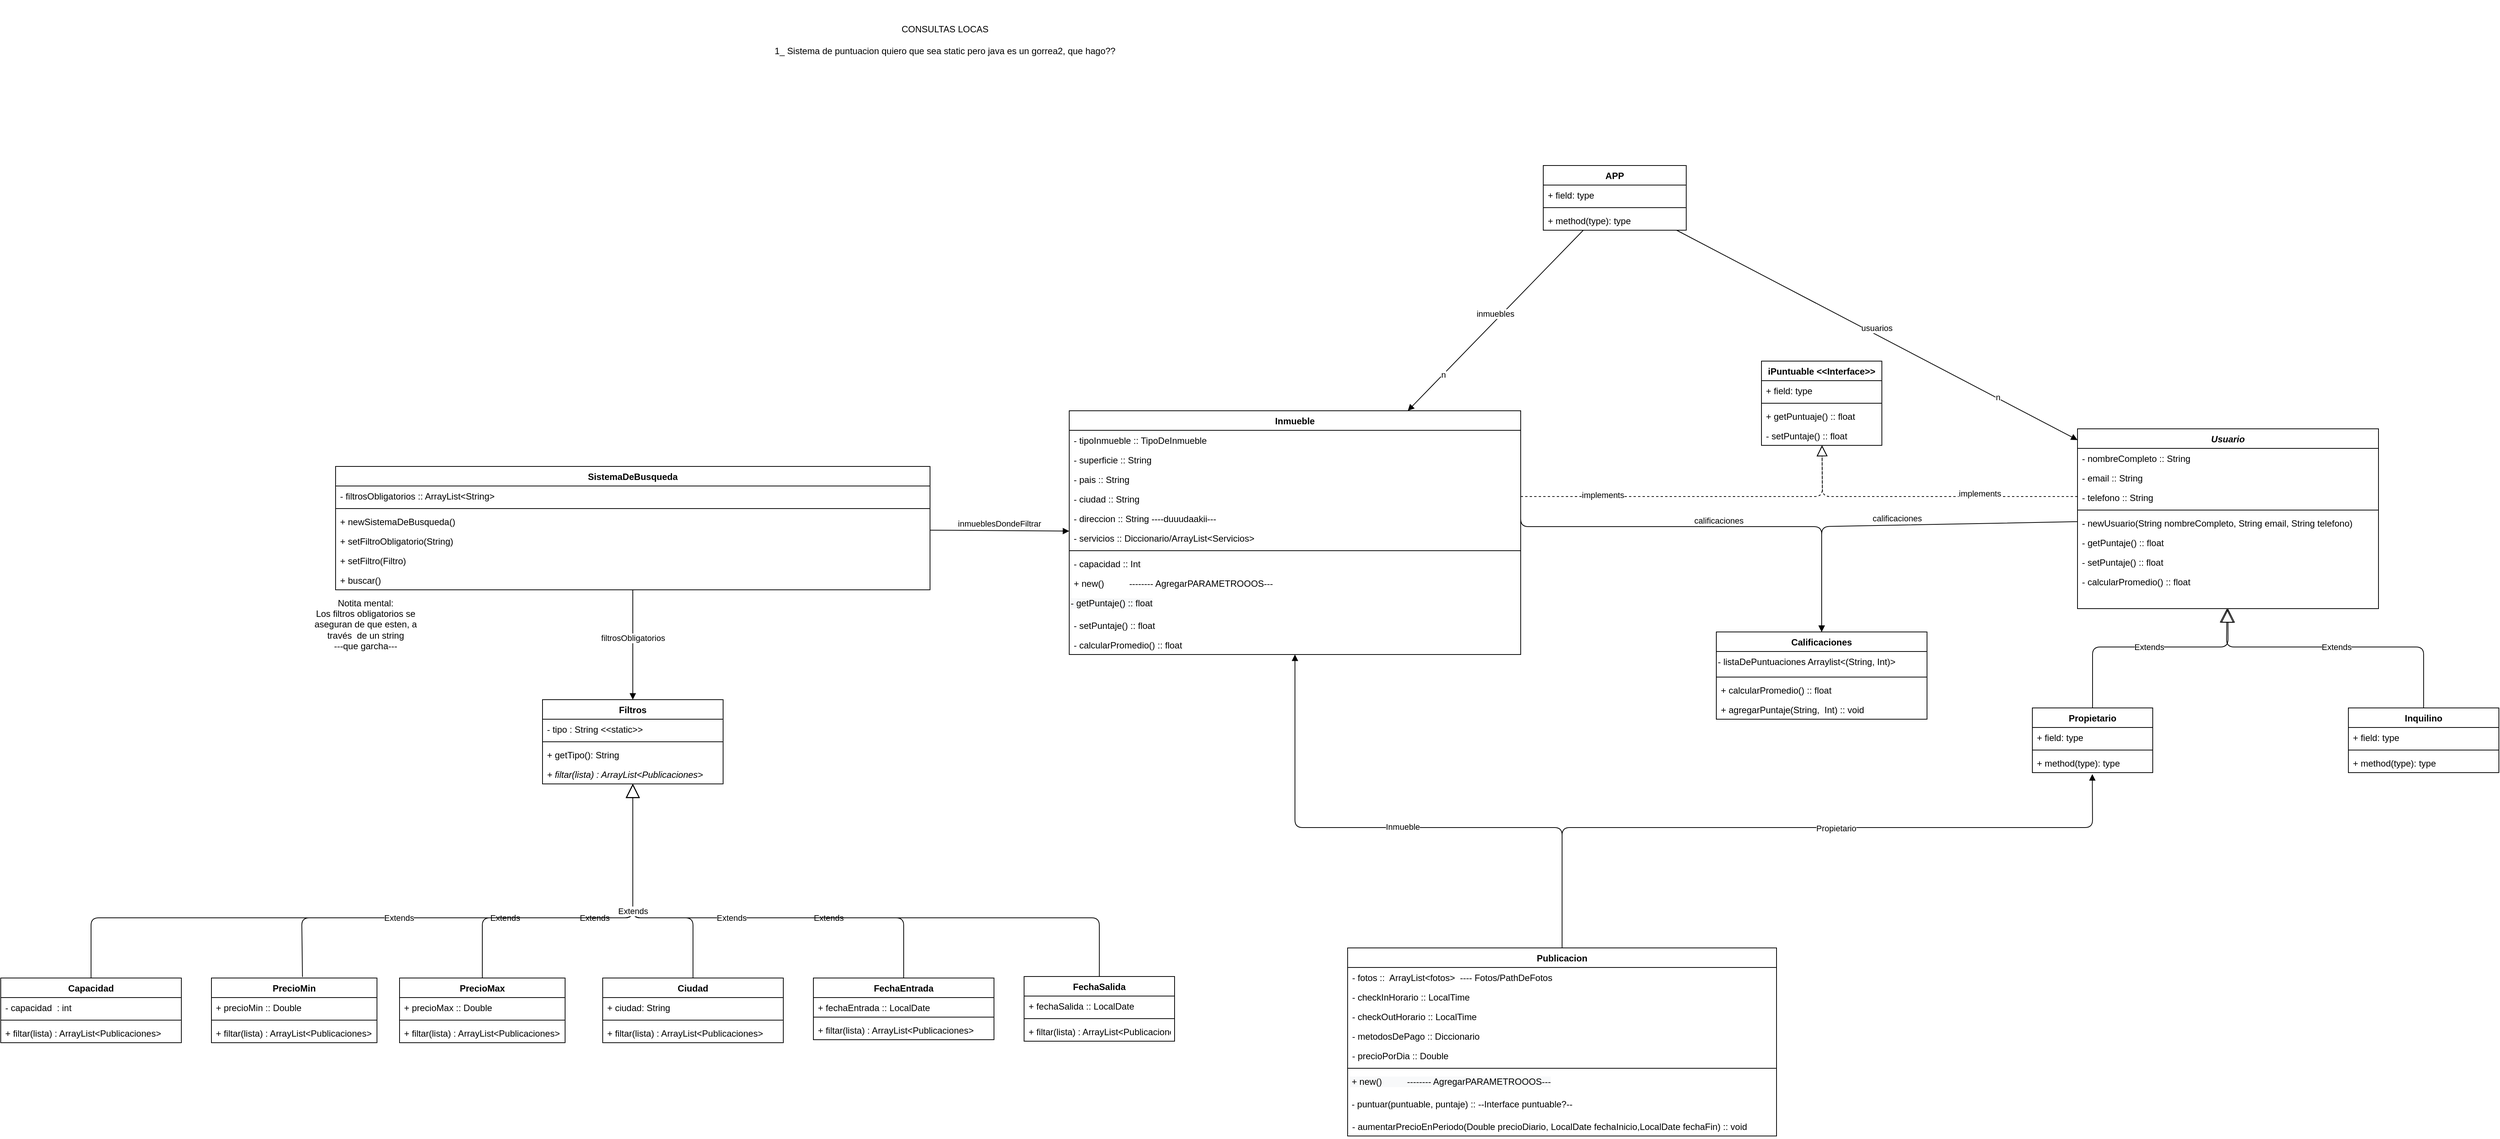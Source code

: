 <mxfile version="14.7.7" type="device"><diagram id="C5RBs43oDa-KdzZeNtuy" name="Page-1"><mxGraphModel dx="3201" dy="2303" grid="1" gridSize="10" guides="1" tooltips="1" connect="1" arrows="1" fold="1" page="1" pageScale="1" pageWidth="827" pageHeight="1169" math="0" shadow="0"><root><mxCell id="WIyWlLk6GJQsqaUBKTNV-0"/><mxCell id="WIyWlLk6GJQsqaUBKTNV-1" parent="WIyWlLk6GJQsqaUBKTNV-0"/><mxCell id="zkfFHV4jXpPFQw0GAbJ--0" value="Usuario" style="swimlane;fontStyle=3;align=center;verticalAlign=top;childLayout=stackLayout;horizontal=1;startSize=26;horizontalStack=0;resizeParent=1;resizeLast=0;collapsible=1;marginBottom=0;rounded=0;shadow=0;strokeWidth=1;" parent="WIyWlLk6GJQsqaUBKTNV-1" vertex="1"><mxGeometry x="2040" y="30" width="400" height="239" as="geometry"><mxRectangle x="230" y="140" width="160" height="26" as="alternateBounds"/></mxGeometry></mxCell><mxCell id="zkfFHV4jXpPFQw0GAbJ--1" value="- nombreCompleto :: String" style="text;align=left;verticalAlign=top;spacingLeft=4;spacingRight=4;overflow=hidden;rotatable=0;points=[[0,0.5],[1,0.5]];portConstraint=eastwest;" parent="zkfFHV4jXpPFQw0GAbJ--0" vertex="1"><mxGeometry y="26" width="400" height="26" as="geometry"/></mxCell><mxCell id="zkfFHV4jXpPFQw0GAbJ--3" value="- email :: String" style="text;align=left;verticalAlign=top;spacingLeft=4;spacingRight=4;overflow=hidden;rotatable=0;points=[[0,0.5],[1,0.5]];portConstraint=eastwest;rounded=0;shadow=0;html=0;" parent="zkfFHV4jXpPFQw0GAbJ--0" vertex="1"><mxGeometry y="52" width="400" height="26" as="geometry"/></mxCell><mxCell id="TxDCEyOwQJ-EDn-ek37j-0" value="- telefono :: String" style="text;align=left;verticalAlign=top;spacingLeft=4;spacingRight=4;overflow=hidden;rotatable=0;points=[[0,0.5],[1,0.5]];portConstraint=eastwest;rounded=0;shadow=0;html=0;" parent="zkfFHV4jXpPFQw0GAbJ--0" vertex="1"><mxGeometry y="78" width="400" height="26" as="geometry"/></mxCell><mxCell id="zkfFHV4jXpPFQw0GAbJ--4" value="" style="line;html=1;strokeWidth=1;align=left;verticalAlign=middle;spacingTop=-1;spacingLeft=3;spacingRight=3;rotatable=0;labelPosition=right;points=[];portConstraint=eastwest;" parent="zkfFHV4jXpPFQw0GAbJ--0" vertex="1"><mxGeometry y="104" width="400" height="8" as="geometry"/></mxCell><mxCell id="TxDCEyOwQJ-EDn-ek37j-2" value="- newUsuario(String nombreCompleto, String email, String telefono) " style="text;align=left;verticalAlign=top;spacingLeft=4;spacingRight=4;overflow=hidden;rotatable=0;points=[[0,0.5],[1,0.5]];portConstraint=eastwest;" parent="zkfFHV4jXpPFQw0GAbJ--0" vertex="1"><mxGeometry y="112" width="400" height="26" as="geometry"/></mxCell><mxCell id="UFrlR4N1EeJRBNgwgyRV-23" value="- getPuntaje() :: float" style="text;align=left;verticalAlign=top;spacingLeft=4;spacingRight=4;overflow=hidden;rotatable=0;points=[[0,0.5],[1,0.5]];portConstraint=eastwest;" parent="zkfFHV4jXpPFQw0GAbJ--0" vertex="1"><mxGeometry y="138" width="400" height="26" as="geometry"/></mxCell><mxCell id="UFrlR4N1EeJRBNgwgyRV-113" value="- setPuntaje() :: float" style="text;align=left;verticalAlign=top;spacingLeft=4;spacingRight=4;overflow=hidden;rotatable=0;points=[[0,0.5],[1,0.5]];portConstraint=eastwest;" parent="zkfFHV4jXpPFQw0GAbJ--0" vertex="1"><mxGeometry y="164" width="400" height="26" as="geometry"/></mxCell><mxCell id="UFrlR4N1EeJRBNgwgyRV-116" value="- calcularPromedio() :: float" style="text;align=left;verticalAlign=top;spacingLeft=4;spacingRight=4;overflow=hidden;rotatable=0;points=[[0,0.5],[1,0.5]];portConstraint=eastwest;" parent="zkfFHV4jXpPFQw0GAbJ--0" vertex="1"><mxGeometry y="190" width="400" height="26" as="geometry"/></mxCell><mxCell id="TxDCEyOwQJ-EDn-ek37j-4" value="Inmueble" style="swimlane;fontStyle=1;align=center;verticalAlign=top;childLayout=stackLayout;horizontal=1;startSize=26;horizontalStack=0;resizeParent=1;resizeParentMax=0;resizeLast=0;collapsible=1;marginBottom=0;" parent="WIyWlLk6GJQsqaUBKTNV-1" vertex="1"><mxGeometry x="700" y="6" width="600" height="324" as="geometry"/></mxCell><mxCell id="TxDCEyOwQJ-EDn-ek37j-5" value="- tipoInmueble :: TipoDeInmueble" style="text;strokeColor=none;fillColor=none;align=left;verticalAlign=top;spacingLeft=4;spacingRight=4;overflow=hidden;rotatable=0;points=[[0,0.5],[1,0.5]];portConstraint=eastwest;" parent="TxDCEyOwQJ-EDn-ek37j-4" vertex="1"><mxGeometry y="26" width="600" height="26" as="geometry"/></mxCell><mxCell id="TxDCEyOwQJ-EDn-ek37j-8" value="- superficie :: String" style="text;strokeColor=none;fillColor=none;align=left;verticalAlign=top;spacingLeft=4;spacingRight=4;overflow=hidden;rotatable=0;points=[[0,0.5],[1,0.5]];portConstraint=eastwest;" parent="TxDCEyOwQJ-EDn-ek37j-4" vertex="1"><mxGeometry y="52" width="600" height="26" as="geometry"/></mxCell><mxCell id="TxDCEyOwQJ-EDn-ek37j-9" value="- pais :: String" style="text;strokeColor=none;fillColor=none;align=left;verticalAlign=top;spacingLeft=4;spacingRight=4;overflow=hidden;rotatable=0;points=[[0,0.5],[1,0.5]];portConstraint=eastwest;" parent="TxDCEyOwQJ-EDn-ek37j-4" vertex="1"><mxGeometry y="78" width="600" height="26" as="geometry"/></mxCell><mxCell id="TxDCEyOwQJ-EDn-ek37j-10" value="- ciudad :: String" style="text;strokeColor=none;fillColor=none;align=left;verticalAlign=top;spacingLeft=4;spacingRight=4;overflow=hidden;rotatable=0;points=[[0,0.5],[1,0.5]];portConstraint=eastwest;" parent="TxDCEyOwQJ-EDn-ek37j-4" vertex="1"><mxGeometry y="104" width="600" height="26" as="geometry"/></mxCell><mxCell id="TxDCEyOwQJ-EDn-ek37j-11" value="- direccion :: String ----duuudaakii---" style="text;strokeColor=none;fillColor=none;align=left;verticalAlign=top;spacingLeft=4;spacingRight=4;overflow=hidden;rotatable=0;points=[[0,0.5],[1,0.5]];portConstraint=eastwest;" parent="TxDCEyOwQJ-EDn-ek37j-4" vertex="1"><mxGeometry y="130" width="600" height="26" as="geometry"/></mxCell><mxCell id="TxDCEyOwQJ-EDn-ek37j-12" value="- servicios :: Diccionario/ArrayList&lt;Servicios&gt;" style="text;strokeColor=none;fillColor=none;align=left;verticalAlign=top;spacingLeft=4;spacingRight=4;overflow=hidden;rotatable=0;points=[[0,0.5],[1,0.5]];portConstraint=eastwest;" parent="TxDCEyOwQJ-EDn-ek37j-4" vertex="1"><mxGeometry y="156" width="600" height="26" as="geometry"/></mxCell><mxCell id="TxDCEyOwQJ-EDn-ek37j-6" value="" style="line;strokeWidth=1;fillColor=none;align=left;verticalAlign=middle;spacingTop=-1;spacingLeft=3;spacingRight=3;rotatable=0;labelPosition=right;points=[];portConstraint=eastwest;" parent="TxDCEyOwQJ-EDn-ek37j-4" vertex="1"><mxGeometry y="182" width="600" height="8" as="geometry"/></mxCell><mxCell id="TxDCEyOwQJ-EDn-ek37j-14" value="- capacidad :: Int" style="text;strokeColor=none;fillColor=none;align=left;verticalAlign=top;spacingLeft=4;spacingRight=4;overflow=hidden;rotatable=0;points=[[0,0.5],[1,0.5]];portConstraint=eastwest;" parent="TxDCEyOwQJ-EDn-ek37j-4" vertex="1"><mxGeometry y="190" width="600" height="26" as="geometry"/></mxCell><mxCell id="TxDCEyOwQJ-EDn-ek37j-28" value="+ new()          -------- AgregarPARAMETROOOS---" style="text;strokeColor=none;fillColor=none;align=left;verticalAlign=top;spacingLeft=4;spacingRight=4;overflow=hidden;rotatable=0;points=[[0,0.5],[1,0.5]];portConstraint=eastwest;" parent="TxDCEyOwQJ-EDn-ek37j-4" vertex="1"><mxGeometry y="216" width="600" height="26" as="geometry"/></mxCell><mxCell id="UFrlR4N1EeJRBNgwgyRV-112" value="&lt;span style=&quot;color: rgb(0, 0, 0); font-family: helvetica; font-size: 12px; font-style: normal; font-weight: 400; letter-spacing: normal; text-align: left; text-indent: 0px; text-transform: none; word-spacing: 0px; background-color: rgb(248, 249, 250); display: inline; float: none;&quot;&gt;- getPuntaje() :: float&lt;/span&gt;" style="text;whiteSpace=wrap;html=1;" parent="TxDCEyOwQJ-EDn-ek37j-4" vertex="1"><mxGeometry y="242" width="600" height="30" as="geometry"/></mxCell><mxCell id="UFrlR4N1EeJRBNgwgyRV-115" value="- setPuntaje() :: float" style="text;align=left;verticalAlign=top;spacingLeft=4;spacingRight=4;overflow=hidden;rotatable=0;points=[[0,0.5],[1,0.5]];portConstraint=eastwest;" parent="TxDCEyOwQJ-EDn-ek37j-4" vertex="1"><mxGeometry y="272" width="600" height="26" as="geometry"/></mxCell><mxCell id="UFrlR4N1EeJRBNgwgyRV-117" value="- calcularPromedio() :: float" style="text;align=left;verticalAlign=top;spacingLeft=4;spacingRight=4;overflow=hidden;rotatable=0;points=[[0,0.5],[1,0.5]];portConstraint=eastwest;" parent="TxDCEyOwQJ-EDn-ek37j-4" vertex="1"><mxGeometry y="298" width="600" height="26" as="geometry"/></mxCell><mxCell id="TxDCEyOwQJ-EDn-ek37j-20" value="APP" style="swimlane;fontStyle=1;align=center;verticalAlign=top;childLayout=stackLayout;horizontal=1;startSize=26;horizontalStack=0;resizeParent=1;resizeParentMax=0;resizeLast=0;collapsible=1;marginBottom=0;" parent="WIyWlLk6GJQsqaUBKTNV-1" vertex="1"><mxGeometry x="1330" y="-320" width="190" height="86" as="geometry"/></mxCell><mxCell id="TxDCEyOwQJ-EDn-ek37j-21" value="+ field: type" style="text;strokeColor=none;fillColor=none;align=left;verticalAlign=top;spacingLeft=4;spacingRight=4;overflow=hidden;rotatable=0;points=[[0,0.5],[1,0.5]];portConstraint=eastwest;" parent="TxDCEyOwQJ-EDn-ek37j-20" vertex="1"><mxGeometry y="26" width="190" height="26" as="geometry"/></mxCell><mxCell id="TxDCEyOwQJ-EDn-ek37j-22" value="" style="line;strokeWidth=1;fillColor=none;align=left;verticalAlign=middle;spacingTop=-1;spacingLeft=3;spacingRight=3;rotatable=0;labelPosition=right;points=[];portConstraint=eastwest;" parent="TxDCEyOwQJ-EDn-ek37j-20" vertex="1"><mxGeometry y="52" width="190" height="8" as="geometry"/></mxCell><mxCell id="TxDCEyOwQJ-EDn-ek37j-23" value="+ method(type): type" style="text;strokeColor=none;fillColor=none;align=left;verticalAlign=top;spacingLeft=4;spacingRight=4;overflow=hidden;rotatable=0;points=[[0,0.5],[1,0.5]];portConstraint=eastwest;" parent="TxDCEyOwQJ-EDn-ek37j-20" vertex="1"><mxGeometry y="60" width="190" height="26" as="geometry"/></mxCell><mxCell id="TxDCEyOwQJ-EDn-ek37j-24" value="SistemaDeBusqueda" style="swimlane;fontStyle=1;align=center;verticalAlign=top;childLayout=stackLayout;horizontal=1;startSize=26;horizontalStack=0;resizeParent=1;resizeParentMax=0;resizeLast=0;collapsible=1;marginBottom=0;" parent="WIyWlLk6GJQsqaUBKTNV-1" vertex="1"><mxGeometry x="-275" y="80" width="790" height="164" as="geometry"/></mxCell><mxCell id="iD4LU3VhFvMB71ejcOka-58" value="- filtrosObligatorios :: ArrayList&lt;String&gt; " style="text;strokeColor=none;fillColor=none;align=left;verticalAlign=top;spacingLeft=4;spacingRight=4;overflow=hidden;rotatable=0;points=[[0,0.5],[1,0.5]];portConstraint=eastwest;" parent="TxDCEyOwQJ-EDn-ek37j-24" vertex="1"><mxGeometry y="26" width="790" height="26" as="geometry"/></mxCell><mxCell id="TxDCEyOwQJ-EDn-ek37j-26" value="" style="line;strokeWidth=1;fillColor=none;align=left;verticalAlign=middle;spacingTop=-1;spacingLeft=3;spacingRight=3;rotatable=0;labelPosition=right;points=[];portConstraint=eastwest;" parent="TxDCEyOwQJ-EDn-ek37j-24" vertex="1"><mxGeometry y="52" width="790" height="8" as="geometry"/></mxCell><mxCell id="TxDCEyOwQJ-EDn-ek37j-76" value="+ newSistemaDeBusqueda()" style="text;strokeColor=none;fillColor=none;align=left;verticalAlign=top;spacingLeft=4;spacingRight=4;overflow=hidden;rotatable=0;points=[[0,0.5],[1,0.5]];portConstraint=eastwest;" parent="TxDCEyOwQJ-EDn-ek37j-24" vertex="1"><mxGeometry y="60" width="790" height="26" as="geometry"/></mxCell><mxCell id="iD4LU3VhFvMB71ejcOka-59" value="+ setFiltroObligatorio(String)" style="text;strokeColor=none;fillColor=none;align=left;verticalAlign=top;spacingLeft=4;spacingRight=4;overflow=hidden;rotatable=0;points=[[0,0.5],[1,0.5]];portConstraint=eastwest;" parent="TxDCEyOwQJ-EDn-ek37j-24" vertex="1"><mxGeometry y="86" width="790" height="26" as="geometry"/></mxCell><mxCell id="TxDCEyOwQJ-EDn-ek37j-43" value="+ setFiltro(Filtro)" style="text;strokeColor=none;fillColor=none;align=left;verticalAlign=top;spacingLeft=4;spacingRight=4;overflow=hidden;rotatable=0;points=[[0,0.5],[1,0.5]];portConstraint=eastwest;" parent="TxDCEyOwQJ-EDn-ek37j-24" vertex="1"><mxGeometry y="112" width="790" height="26" as="geometry"/></mxCell><mxCell id="iD4LU3VhFvMB71ejcOka-0" value="+ buscar()" style="text;strokeColor=none;fillColor=none;align=left;verticalAlign=top;spacingLeft=4;spacingRight=4;overflow=hidden;rotatable=0;points=[[0,0.5],[1,0.5]];portConstraint=eastwest;" parent="TxDCEyOwQJ-EDn-ek37j-24" vertex="1"><mxGeometry y="138" width="790" height="26" as="geometry"/></mxCell><mxCell id="TxDCEyOwQJ-EDn-ek37j-33" value="usuarios" style="html=1;verticalAlign=bottom;endArrow=block;" parent="WIyWlLk6GJQsqaUBKTNV-1" source="TxDCEyOwQJ-EDn-ek37j-20" target="zkfFHV4jXpPFQw0GAbJ--0" edge="1"><mxGeometry width="80" relative="1" as="geometry"><mxPoint x="1150" y="200" as="sourcePoint"/><mxPoint x="1230" y="200" as="targetPoint"/></mxGeometry></mxCell><mxCell id="TxDCEyOwQJ-EDn-ek37j-35" value="n" style="edgeLabel;html=1;align=center;verticalAlign=middle;resizable=0;points=[];" parent="TxDCEyOwQJ-EDn-ek37j-33" vertex="1" connectable="0"><mxGeometry x="0.602" y="1" relative="1" as="geometry"><mxPoint y="-1" as="offset"/></mxGeometry></mxCell><mxCell id="TxDCEyOwQJ-EDn-ek37j-38" value="inmueblesDondeFiltrar" style="html=1;verticalAlign=bottom;endArrow=block;" parent="WIyWlLk6GJQsqaUBKTNV-1" source="TxDCEyOwQJ-EDn-ek37j-24" target="TxDCEyOwQJ-EDn-ek37j-4" edge="1"><mxGeometry width="80" relative="1" as="geometry"><mxPoint x="1290" y="150" as="sourcePoint"/><mxPoint x="1370" y="150" as="targetPoint"/></mxGeometry></mxCell><mxCell id="TxDCEyOwQJ-EDn-ek37j-58" value="Filtros" style="swimlane;fontStyle=1;align=center;verticalAlign=top;childLayout=stackLayout;horizontal=1;startSize=26;horizontalStack=0;resizeParent=1;resizeParentMax=0;resizeLast=0;collapsible=1;marginBottom=0;" parent="WIyWlLk6GJQsqaUBKTNV-1" vertex="1"><mxGeometry y="390" width="240" height="112" as="geometry"/></mxCell><mxCell id="TxDCEyOwQJ-EDn-ek37j-59" value="- tipo : String &lt;&lt;static&gt;&gt;" style="text;strokeColor=none;fillColor=none;align=left;verticalAlign=top;spacingLeft=4;spacingRight=4;overflow=hidden;rotatable=0;points=[[0,0.5],[1,0.5]];portConstraint=eastwest;" parent="TxDCEyOwQJ-EDn-ek37j-58" vertex="1"><mxGeometry y="26" width="240" height="26" as="geometry"/></mxCell><mxCell id="TxDCEyOwQJ-EDn-ek37j-60" value="" style="line;strokeWidth=1;fillColor=none;align=left;verticalAlign=middle;spacingTop=-1;spacingLeft=3;spacingRight=3;rotatable=0;labelPosition=right;points=[];portConstraint=eastwest;" parent="TxDCEyOwQJ-EDn-ek37j-58" vertex="1"><mxGeometry y="52" width="240" height="8" as="geometry"/></mxCell><mxCell id="TxDCEyOwQJ-EDn-ek37j-61" value="+ getTipo(): String" style="text;strokeColor=none;fillColor=none;align=left;verticalAlign=top;spacingLeft=4;spacingRight=4;overflow=hidden;rotatable=0;points=[[0,0.5],[1,0.5]];portConstraint=eastwest;" parent="TxDCEyOwQJ-EDn-ek37j-58" vertex="1"><mxGeometry y="60" width="240" height="26" as="geometry"/></mxCell><mxCell id="iD4LU3VhFvMB71ejcOka-36" value="+ filtar(lista) : ArrayList&lt;Publicaciones&gt;" style="text;strokeColor=none;fillColor=none;align=left;verticalAlign=top;spacingLeft=4;spacingRight=4;overflow=hidden;rotatable=0;points=[[0,0.5],[1,0.5]];portConstraint=eastwest;fontStyle=2" parent="TxDCEyOwQJ-EDn-ek37j-58" vertex="1"><mxGeometry y="86" width="240" height="26" as="geometry"/></mxCell><mxCell id="TxDCEyOwQJ-EDn-ek37j-62" value="Capacidad" style="swimlane;fontStyle=1;align=center;verticalAlign=top;childLayout=stackLayout;horizontal=1;startSize=26;horizontalStack=0;resizeParent=1;resizeParentMax=0;resizeLast=0;collapsible=1;marginBottom=0;" parent="WIyWlLk6GJQsqaUBKTNV-1" vertex="1"><mxGeometry x="-720" y="760" width="240" height="86" as="geometry"/></mxCell><mxCell id="TxDCEyOwQJ-EDn-ek37j-63" value="- capacidad  : int" style="text;strokeColor=none;fillColor=none;align=left;verticalAlign=top;spacingLeft=4;spacingRight=4;overflow=hidden;rotatable=0;points=[[0,0.5],[1,0.5]];portConstraint=eastwest;" parent="TxDCEyOwQJ-EDn-ek37j-62" vertex="1"><mxGeometry y="26" width="240" height="26" as="geometry"/></mxCell><mxCell id="TxDCEyOwQJ-EDn-ek37j-64" value="" style="line;strokeWidth=1;fillColor=none;align=left;verticalAlign=middle;spacingTop=-1;spacingLeft=3;spacingRight=3;rotatable=0;labelPosition=right;points=[];portConstraint=eastwest;" parent="TxDCEyOwQJ-EDn-ek37j-62" vertex="1"><mxGeometry y="52" width="240" height="8" as="geometry"/></mxCell><mxCell id="iD4LU3VhFvMB71ejcOka-39" value="+ filtar(lista) : ArrayList&lt;Publicaciones&gt;" style="text;strokeColor=none;fillColor=none;align=left;verticalAlign=top;spacingLeft=4;spacingRight=4;overflow=hidden;rotatable=0;points=[[0,0.5],[1,0.5]];portConstraint=eastwest;" parent="TxDCEyOwQJ-EDn-ek37j-62" vertex="1"><mxGeometry y="60" width="240" height="26" as="geometry"/></mxCell><mxCell id="TxDCEyOwQJ-EDn-ek37j-66" value="PrecioMin" style="swimlane;fontStyle=1;align=center;verticalAlign=top;childLayout=stackLayout;horizontal=1;startSize=26;horizontalStack=0;resizeParent=1;resizeParentMax=0;resizeLast=0;collapsible=1;marginBottom=0;" parent="WIyWlLk6GJQsqaUBKTNV-1" vertex="1"><mxGeometry x="-440" y="760" width="220" height="86" as="geometry"/></mxCell><mxCell id="iD4LU3VhFvMB71ejcOka-54" value="+ precioMin :: Double" style="text;strokeColor=none;fillColor=none;align=left;verticalAlign=top;spacingLeft=4;spacingRight=4;overflow=hidden;rotatable=0;points=[[0,0.5],[1,0.5]];portConstraint=eastwest;" parent="TxDCEyOwQJ-EDn-ek37j-66" vertex="1"><mxGeometry y="26" width="220" height="26" as="geometry"/></mxCell><mxCell id="TxDCEyOwQJ-EDn-ek37j-68" value="" style="line;strokeWidth=1;fillColor=none;align=left;verticalAlign=middle;spacingTop=-1;spacingLeft=3;spacingRight=3;rotatable=0;labelPosition=right;points=[];portConstraint=eastwest;" parent="TxDCEyOwQJ-EDn-ek37j-66" vertex="1"><mxGeometry y="52" width="220" height="8" as="geometry"/></mxCell><mxCell id="iD4LU3VhFvMB71ejcOka-38" value="+ filtar(lista) : ArrayList&lt;Publicaciones&gt;" style="text;strokeColor=none;fillColor=none;align=left;verticalAlign=top;spacingLeft=4;spacingRight=4;overflow=hidden;rotatable=0;points=[[0,0.5],[1,0.5]];portConstraint=eastwest;" parent="TxDCEyOwQJ-EDn-ek37j-66" vertex="1"><mxGeometry y="60" width="220" height="26" as="geometry"/></mxCell><mxCell id="TxDCEyOwQJ-EDn-ek37j-70" value="PrecioMax" style="swimlane;fontStyle=1;align=center;verticalAlign=top;childLayout=stackLayout;horizontal=1;startSize=26;horizontalStack=0;resizeParent=1;resizeParentMax=0;resizeLast=0;collapsible=1;marginBottom=0;" parent="WIyWlLk6GJQsqaUBKTNV-1" vertex="1"><mxGeometry x="-190" y="760" width="220" height="86" as="geometry"/></mxCell><mxCell id="TxDCEyOwQJ-EDn-ek37j-67" value="+ precioMax :: Double" style="text;strokeColor=none;fillColor=none;align=left;verticalAlign=top;spacingLeft=4;spacingRight=4;overflow=hidden;rotatable=0;points=[[0,0.5],[1,0.5]];portConstraint=eastwest;" parent="TxDCEyOwQJ-EDn-ek37j-70" vertex="1"><mxGeometry y="26" width="220" height="26" as="geometry"/></mxCell><mxCell id="TxDCEyOwQJ-EDn-ek37j-72" value="" style="line;strokeWidth=1;fillColor=none;align=left;verticalAlign=middle;spacingTop=-1;spacingLeft=3;spacingRight=3;rotatable=0;labelPosition=right;points=[];portConstraint=eastwest;" parent="TxDCEyOwQJ-EDn-ek37j-70" vertex="1"><mxGeometry y="52" width="220" height="8" as="geometry"/></mxCell><mxCell id="iD4LU3VhFvMB71ejcOka-41" value="+ filtar(lista) : ArrayList&lt;Publicaciones&gt;" style="text;strokeColor=none;fillColor=none;align=left;verticalAlign=top;spacingLeft=4;spacingRight=4;overflow=hidden;rotatable=0;points=[[0,0.5],[1,0.5]];portConstraint=eastwest;" parent="TxDCEyOwQJ-EDn-ek37j-70" vertex="1"><mxGeometry y="60" width="220" height="26" as="geometry"/></mxCell><mxCell id="TxDCEyOwQJ-EDn-ek37j-86" value="Ciudad" style="swimlane;fontStyle=1;align=center;verticalAlign=top;childLayout=stackLayout;horizontal=1;startSize=26;horizontalStack=0;resizeParent=1;resizeParentMax=0;resizeLast=0;collapsible=1;marginBottom=0;" parent="WIyWlLk6GJQsqaUBKTNV-1" vertex="1"><mxGeometry x="80" y="760" width="240" height="86" as="geometry"/></mxCell><mxCell id="TxDCEyOwQJ-EDn-ek37j-87" value="+ ciudad: String" style="text;strokeColor=none;fillColor=none;align=left;verticalAlign=top;spacingLeft=4;spacingRight=4;overflow=hidden;rotatable=0;points=[[0,0.5],[1,0.5]];portConstraint=eastwest;" parent="TxDCEyOwQJ-EDn-ek37j-86" vertex="1"><mxGeometry y="26" width="240" height="26" as="geometry"/></mxCell><mxCell id="TxDCEyOwQJ-EDn-ek37j-88" value="" style="line;strokeWidth=1;fillColor=none;align=left;verticalAlign=middle;spacingTop=-1;spacingLeft=3;spacingRight=3;rotatable=0;labelPosition=right;points=[];portConstraint=eastwest;" parent="TxDCEyOwQJ-EDn-ek37j-86" vertex="1"><mxGeometry y="52" width="240" height="8" as="geometry"/></mxCell><mxCell id="iD4LU3VhFvMB71ejcOka-42" value="+ filtar(lista) : ArrayList&lt;Publicaciones&gt;" style="text;strokeColor=none;fillColor=none;align=left;verticalAlign=top;spacingLeft=4;spacingRight=4;overflow=hidden;rotatable=0;points=[[0,0.5],[1,0.5]];portConstraint=eastwest;" parent="TxDCEyOwQJ-EDn-ek37j-86" vertex="1"><mxGeometry y="60" width="240" height="26" as="geometry"/></mxCell><mxCell id="TxDCEyOwQJ-EDn-ek37j-90" value="FechaEntrada" style="swimlane;fontStyle=1;align=center;verticalAlign=top;childLayout=stackLayout;horizontal=1;startSize=26;horizontalStack=0;resizeParent=1;resizeParentMax=0;resizeLast=0;collapsible=1;marginBottom=0;" parent="WIyWlLk6GJQsqaUBKTNV-1" vertex="1"><mxGeometry x="360" y="760" width="240" height="82" as="geometry"/></mxCell><mxCell id="TxDCEyOwQJ-EDn-ek37j-91" value="+ fechaEntrada :: LocalDate " style="text;strokeColor=none;fillColor=none;align=left;verticalAlign=top;spacingLeft=4;spacingRight=4;overflow=hidden;rotatable=0;points=[[0,0.5],[1,0.5]];portConstraint=eastwest;" parent="TxDCEyOwQJ-EDn-ek37j-90" vertex="1"><mxGeometry y="26" width="240" height="22" as="geometry"/></mxCell><mxCell id="TxDCEyOwQJ-EDn-ek37j-92" value="" style="line;strokeWidth=1;fillColor=none;align=left;verticalAlign=middle;spacingTop=-1;spacingLeft=3;spacingRight=3;rotatable=0;labelPosition=right;points=[];portConstraint=eastwest;" parent="TxDCEyOwQJ-EDn-ek37j-90" vertex="1"><mxGeometry y="48" width="240" height="8" as="geometry"/></mxCell><mxCell id="iD4LU3VhFvMB71ejcOka-44" value="+ filtar(lista) : ArrayList&lt;Publicaciones&gt;" style="text;strokeColor=none;fillColor=none;align=left;verticalAlign=top;spacingLeft=4;spacingRight=4;overflow=hidden;rotatable=0;points=[[0,0.5],[1,0.5]];portConstraint=eastwest;" parent="TxDCEyOwQJ-EDn-ek37j-90" vertex="1"><mxGeometry y="56" width="240" height="26" as="geometry"/></mxCell><mxCell id="TxDCEyOwQJ-EDn-ek37j-94" value="FechaSalida" style="swimlane;fontStyle=1;align=center;verticalAlign=top;childLayout=stackLayout;horizontal=1;startSize=26;horizontalStack=0;resizeParent=1;resizeParentMax=0;resizeLast=0;collapsible=1;marginBottom=0;" parent="WIyWlLk6GJQsqaUBKTNV-1" vertex="1"><mxGeometry x="640" y="758" width="200" height="86" as="geometry"/></mxCell><mxCell id="iD4LU3VhFvMB71ejcOka-46" value="+ fechaSalida :: LocalDate " style="text;strokeColor=none;fillColor=none;align=left;verticalAlign=top;spacingLeft=4;spacingRight=4;overflow=hidden;rotatable=0;points=[[0,0.5],[1,0.5]];portConstraint=eastwest;" parent="TxDCEyOwQJ-EDn-ek37j-94" vertex="1"><mxGeometry y="26" width="200" height="26" as="geometry"/></mxCell><mxCell id="TxDCEyOwQJ-EDn-ek37j-96" value="" style="line;strokeWidth=1;fillColor=none;align=left;verticalAlign=middle;spacingTop=-1;spacingLeft=3;spacingRight=3;rotatable=0;labelPosition=right;points=[];portConstraint=eastwest;" parent="TxDCEyOwQJ-EDn-ek37j-94" vertex="1"><mxGeometry y="52" width="200" height="8" as="geometry"/></mxCell><mxCell id="iD4LU3VhFvMB71ejcOka-45" value="+ filtar(lista) : ArrayList&lt;Publicaciones&gt;" style="text;strokeColor=none;fillColor=none;align=left;verticalAlign=top;spacingLeft=4;spacingRight=4;overflow=hidden;rotatable=0;points=[[0,0.5],[1,0.5]];portConstraint=eastwest;" parent="TxDCEyOwQJ-EDn-ek37j-94" vertex="1"><mxGeometry y="60" width="200" height="26" as="geometry"/></mxCell><mxCell id="iD4LU3VhFvMB71ejcOka-3" value="filtrosObligatorios" style="html=1;verticalAlign=bottom;endArrow=block;" parent="WIyWlLk6GJQsqaUBKTNV-1" source="TxDCEyOwQJ-EDn-ek37j-24" target="TxDCEyOwQJ-EDn-ek37j-58" edge="1"><mxGeometry width="80" relative="1" as="geometry"><mxPoint x="790" y="720" as="sourcePoint"/><mxPoint x="720" y="1030" as="targetPoint"/></mxGeometry></mxCell><mxCell id="iD4LU3VhFvMB71ejcOka-26" value="Extends" style="endArrow=block;endSize=16;endFill=0;html=1;" parent="WIyWlLk6GJQsqaUBKTNV-1" source="TxDCEyOwQJ-EDn-ek37j-70" target="TxDCEyOwQJ-EDn-ek37j-58" edge="1"><mxGeometry width="160" relative="1" as="geometry"><mxPoint x="680" y="1200" as="sourcePoint"/><mxPoint x="920" y="1250" as="targetPoint"/><Array as="points"><mxPoint x="-80" y="680"/><mxPoint x="120" y="680"/></Array></mxGeometry></mxCell><mxCell id="iD4LU3VhFvMB71ejcOka-28" value="Extends" style="endArrow=block;endSize=16;endFill=0;html=1;exitX=0.55;exitY=-0.016;exitDx=0;exitDy=0;exitPerimeter=0;" parent="WIyWlLk6GJQsqaUBKTNV-1" source="TxDCEyOwQJ-EDn-ek37j-66" target="TxDCEyOwQJ-EDn-ek37j-58" edge="1"><mxGeometry width="160" relative="1" as="geometry"><mxPoint x="-320" y="750" as="sourcePoint"/><mxPoint x="920" y="1250" as="targetPoint"/><Array as="points"><mxPoint x="-320" y="680"/><mxPoint x="120" y="680"/></Array></mxGeometry></mxCell><mxCell id="iD4LU3VhFvMB71ejcOka-29" value="Extends" style="endArrow=block;endSize=16;endFill=0;html=1;" parent="WIyWlLk6GJQsqaUBKTNV-1" source="TxDCEyOwQJ-EDn-ek37j-94" target="TxDCEyOwQJ-EDn-ek37j-58" edge="1"><mxGeometry width="160" relative="1" as="geometry"><mxPoint x="760" y="1250" as="sourcePoint"/><mxPoint x="920" y="1250" as="targetPoint"/><Array as="points"><mxPoint x="740" y="680"/><mxPoint x="120" y="680"/></Array></mxGeometry></mxCell><mxCell id="iD4LU3VhFvMB71ejcOka-30" value="Extends" style="endArrow=block;endSize=16;endFill=0;html=1;" parent="WIyWlLk6GJQsqaUBKTNV-1" source="TxDCEyOwQJ-EDn-ek37j-90" target="TxDCEyOwQJ-EDn-ek37j-58" edge="1"><mxGeometry width="160" relative="1" as="geometry"><mxPoint x="760" y="1250" as="sourcePoint"/><mxPoint x="120" y="550" as="targetPoint"/><Array as="points"><mxPoint x="480" y="680"/><mxPoint x="120" y="680"/></Array></mxGeometry></mxCell><mxCell id="iD4LU3VhFvMB71ejcOka-31" value="Extends" style="endArrow=block;endSize=16;endFill=0;html=1;" parent="WIyWlLk6GJQsqaUBKTNV-1" source="TxDCEyOwQJ-EDn-ek37j-62" target="TxDCEyOwQJ-EDn-ek37j-58" edge="1"><mxGeometry width="160" relative="1" as="geometry"><mxPoint x="660" y="1190" as="sourcePoint"/><mxPoint x="820" y="1190" as="targetPoint"/><Array as="points"><mxPoint x="-600" y="680"/><mxPoint x="120" y="680"/></Array></mxGeometry></mxCell><mxCell id="iD4LU3VhFvMB71ejcOka-32" value="Extends" style="endArrow=block;endSize=16;endFill=0;html=1;" parent="WIyWlLk6GJQsqaUBKTNV-1" source="TxDCEyOwQJ-EDn-ek37j-86" target="TxDCEyOwQJ-EDn-ek37j-58" edge="1"><mxGeometry width="160" relative="1" as="geometry"><mxPoint x="760" y="1250" as="sourcePoint"/><mxPoint x="920" y="1250" as="targetPoint"/><Array as="points"><mxPoint x="200" y="680"/><mxPoint x="120" y="680"/></Array></mxGeometry></mxCell><mxCell id="iD4LU3VhFvMB71ejcOka-55" value="Notita mental:&lt;br&gt;Los filtros obligatorios se aseguran de que esten, a través&amp;nbsp; de un string&lt;br&gt;---que garcha---" style="text;html=1;strokeColor=none;fillColor=none;align=center;verticalAlign=middle;whiteSpace=wrap;rounded=0;" parent="WIyWlLk6GJQsqaUBKTNV-1" vertex="1"><mxGeometry x="-310" y="250" width="150" height="80" as="geometry"/></mxCell><mxCell id="iD4LU3VhFvMB71ejcOka-61" value="Publicacion" style="swimlane;fontStyle=1;align=center;verticalAlign=top;childLayout=stackLayout;horizontal=1;startSize=26;horizontalStack=0;resizeParent=1;resizeParentMax=0;resizeLast=0;collapsible=1;marginBottom=0;" parent="WIyWlLk6GJQsqaUBKTNV-1" vertex="1"><mxGeometry x="1070" y="720" width="570" height="250" as="geometry"/></mxCell><mxCell id="TxDCEyOwQJ-EDn-ek37j-15" value="- fotos ::  ArrayList&lt;fotos&gt;  ---- Fotos/PathDeFotos" style="text;strokeColor=none;fillColor=none;align=left;verticalAlign=top;spacingLeft=4;spacingRight=4;overflow=hidden;rotatable=0;points=[[0,0.5],[1,0.5]];portConstraint=eastwest;" parent="iD4LU3VhFvMB71ejcOka-61" vertex="1"><mxGeometry y="26" width="570" height="26" as="geometry"/></mxCell><mxCell id="TxDCEyOwQJ-EDn-ek37j-16" value="- checkInHorario :: LocalTime" style="text;strokeColor=none;fillColor=none;align=left;verticalAlign=top;spacingLeft=4;spacingRight=4;overflow=hidden;rotatable=0;points=[[0,0.5],[1,0.5]];portConstraint=eastwest;" parent="iD4LU3VhFvMB71ejcOka-61" vertex="1"><mxGeometry y="52" width="570" height="26" as="geometry"/></mxCell><mxCell id="TxDCEyOwQJ-EDn-ek37j-17" value="- checkOutHorario :: LocalTime" style="text;strokeColor=none;fillColor=none;align=left;verticalAlign=top;spacingLeft=4;spacingRight=4;overflow=hidden;rotatable=0;points=[[0,0.5],[1,0.5]];portConstraint=eastwest;" parent="iD4LU3VhFvMB71ejcOka-61" vertex="1"><mxGeometry y="78" width="570" height="26" as="geometry"/></mxCell><mxCell id="TxDCEyOwQJ-EDn-ek37j-18" value="- metodosDePago :: Diccionario" style="text;strokeColor=none;fillColor=none;align=left;verticalAlign=top;spacingLeft=4;spacingRight=4;overflow=hidden;rotatable=0;points=[[0,0.5],[1,0.5]];portConstraint=eastwest;" parent="iD4LU3VhFvMB71ejcOka-61" vertex="1"><mxGeometry y="104" width="570" height="26" as="geometry"/></mxCell><mxCell id="TxDCEyOwQJ-EDn-ek37j-19" value="- precioPorDia :: Double" style="text;strokeColor=none;fillColor=none;align=left;verticalAlign=top;spacingLeft=4;spacingRight=4;overflow=hidden;rotatable=0;points=[[0,0.5],[1,0.5]];portConstraint=eastwest;" parent="iD4LU3VhFvMB71ejcOka-61" vertex="1"><mxGeometry y="130" width="570" height="26" as="geometry"/></mxCell><mxCell id="iD4LU3VhFvMB71ejcOka-63" value="" style="line;strokeWidth=1;fillColor=none;align=left;verticalAlign=middle;spacingTop=-1;spacingLeft=3;spacingRight=3;rotatable=0;labelPosition=right;points=[];portConstraint=eastwest;" parent="iD4LU3VhFvMB71ejcOka-61" vertex="1"><mxGeometry y="156" width="570" height="8" as="geometry"/></mxCell><mxCell id="UFrlR4N1EeJRBNgwgyRV-16" value="&lt;span style=&quot;color: rgb(0 , 0 , 0) ; font-family: &amp;#34;helvetica&amp;#34; ; font-size: 12px ; font-style: normal ; font-weight: 400 ; letter-spacing: normal ; text-align: left ; text-indent: 0px ; text-transform: none ; word-spacing: 0px ; background-color: rgb(248 , 249 , 250) ; display: inline ; float: none&quot;&gt;&amp;nbsp;+ new()&amp;nbsp; &amp;nbsp; &amp;nbsp; &amp;nbsp; &amp;nbsp; -------- AgregarPARAMETROOOS---&lt;/span&gt;" style="text;whiteSpace=wrap;html=1;" parent="iD4LU3VhFvMB71ejcOka-61" vertex="1"><mxGeometry y="164" width="570" height="30" as="geometry"/></mxCell><mxCell id="UFrlR4N1EeJRBNgwgyRV-22" value="&lt;font face=&quot;helvetica&quot;&gt;&amp;nbsp;- puntuar(puntuable, puntaje) :: --Interface puntuable?--&lt;/font&gt;" style="text;whiteSpace=wrap;html=1;" parent="iD4LU3VhFvMB71ejcOka-61" vertex="1"><mxGeometry y="194" width="570" height="30" as="geometry"/></mxCell><mxCell id="TxDCEyOwQJ-EDn-ek37j-7" value="- aumentarPrecioEnPeriodo(Double precioDiario, LocalDate fechaInicio,LocalDate fechaFin) :: void" style="text;strokeColor=none;fillColor=none;align=left;verticalAlign=top;spacingLeft=4;spacingRight=4;overflow=hidden;rotatable=0;points=[[0,0.5],[1,0.5]];portConstraint=eastwest;" parent="iD4LU3VhFvMB71ejcOka-61" vertex="1"><mxGeometry y="224" width="570" height="26" as="geometry"/></mxCell><mxCell id="iD4LU3VhFvMB71ejcOka-65" value="Inmueble" style="html=1;verticalAlign=bottom;endArrow=block;" parent="WIyWlLk6GJQsqaUBKTNV-1" target="TxDCEyOwQJ-EDn-ek37j-4" edge="1" source="iD4LU3VhFvMB71ejcOka-61"><mxGeometry x="-0.001" y="8" width="80" relative="1" as="geometry"><mxPoint x="1280" y="720" as="sourcePoint"/><mxPoint x="1040" y="283" as="targetPoint"/><mxPoint as="offset"/><Array as="points"><mxPoint x="1355" y="560"/><mxPoint x="1000" y="560"/><mxPoint x="1000" y="360"/></Array></mxGeometry></mxCell><mxCell id="UFrlR4N1EeJRBNgwgyRV-1" value="Propietario" style="html=1;verticalAlign=bottom;endArrow=block;entryX=0.498;entryY=1.077;entryDx=0;entryDy=0;entryPerimeter=0;" parent="WIyWlLk6GJQsqaUBKTNV-1" target="UFrlR4N1EeJRBNgwgyRV-9" edge="1" source="iD4LU3VhFvMB71ejcOka-61"><mxGeometry x="0.119" y="-10" width="80" relative="1" as="geometry"><mxPoint x="1440" y="718" as="sourcePoint"/><mxPoint x="1760" y="283" as="targetPoint"/><mxPoint as="offset"/><Array as="points"><mxPoint x="1355" y="560"/><mxPoint x="1440" y="560"/><mxPoint x="1640" y="560"/><mxPoint x="2060" y="560"/></Array></mxGeometry></mxCell><mxCell id="UFrlR4N1EeJRBNgwgyRV-2" value="Inquilino" style="swimlane;fontStyle=1;align=center;verticalAlign=top;childLayout=stackLayout;horizontal=1;startSize=26;horizontalStack=0;resizeParent=1;resizeParentMax=0;resizeLast=0;collapsible=1;marginBottom=0;" parent="WIyWlLk6GJQsqaUBKTNV-1" vertex="1"><mxGeometry x="2400" y="401" width="200" height="86" as="geometry"/></mxCell><mxCell id="UFrlR4N1EeJRBNgwgyRV-3" value="+ field: type" style="text;strokeColor=none;fillColor=none;align=left;verticalAlign=top;spacingLeft=4;spacingRight=4;overflow=hidden;rotatable=0;points=[[0,0.5],[1,0.5]];portConstraint=eastwest;" parent="UFrlR4N1EeJRBNgwgyRV-2" vertex="1"><mxGeometry y="26" width="200" height="26" as="geometry"/></mxCell><mxCell id="UFrlR4N1EeJRBNgwgyRV-4" value="" style="line;strokeWidth=1;fillColor=none;align=left;verticalAlign=middle;spacingTop=-1;spacingLeft=3;spacingRight=3;rotatable=0;labelPosition=right;points=[];portConstraint=eastwest;" parent="UFrlR4N1EeJRBNgwgyRV-2" vertex="1"><mxGeometry y="52" width="200" height="8" as="geometry"/></mxCell><mxCell id="0W_WMOsXYZmO9t9eZqFR-7" value="+ method(type): type" style="text;strokeColor=none;fillColor=none;align=left;verticalAlign=top;spacingLeft=4;spacingRight=4;overflow=hidden;rotatable=0;points=[[0,0.5],[1,0.5]];portConstraint=eastwest;" vertex="1" parent="UFrlR4N1EeJRBNgwgyRV-2"><mxGeometry y="60" width="200" height="26" as="geometry"/></mxCell><mxCell id="UFrlR4N1EeJRBNgwgyRV-6" value="Propietario" style="swimlane;fontStyle=1;align=center;verticalAlign=top;childLayout=stackLayout;horizontal=1;startSize=26;horizontalStack=0;resizeParent=1;resizeParentMax=0;resizeLast=0;collapsible=1;marginBottom=0;" parent="WIyWlLk6GJQsqaUBKTNV-1" vertex="1"><mxGeometry x="1980" y="401" width="160" height="86" as="geometry"/></mxCell><mxCell id="UFrlR4N1EeJRBNgwgyRV-7" value="+ field: type" style="text;strokeColor=none;fillColor=none;align=left;verticalAlign=top;spacingLeft=4;spacingRight=4;overflow=hidden;rotatable=0;points=[[0,0.5],[1,0.5]];portConstraint=eastwest;" parent="UFrlR4N1EeJRBNgwgyRV-6" vertex="1"><mxGeometry y="26" width="160" height="26" as="geometry"/></mxCell><mxCell id="UFrlR4N1EeJRBNgwgyRV-8" value="" style="line;strokeWidth=1;fillColor=none;align=left;verticalAlign=middle;spacingTop=-1;spacingLeft=3;spacingRight=3;rotatable=0;labelPosition=right;points=[];portConstraint=eastwest;" parent="UFrlR4N1EeJRBNgwgyRV-6" vertex="1"><mxGeometry y="52" width="160" height="8" as="geometry"/></mxCell><mxCell id="UFrlR4N1EeJRBNgwgyRV-9" value="+ method(type): type" style="text;strokeColor=none;fillColor=none;align=left;verticalAlign=top;spacingLeft=4;spacingRight=4;overflow=hidden;rotatable=0;points=[[0,0.5],[1,0.5]];portConstraint=eastwest;" parent="UFrlR4N1EeJRBNgwgyRV-6" vertex="1"><mxGeometry y="60" width="160" height="26" as="geometry"/></mxCell><mxCell id="UFrlR4N1EeJRBNgwgyRV-10" value="Extends" style="endArrow=block;endSize=16;endFill=0;html=1;exitX=0.5;exitY=0;exitDx=0;exitDy=0;" parent="WIyWlLk6GJQsqaUBKTNV-1" source="UFrlR4N1EeJRBNgwgyRV-6" target="zkfFHV4jXpPFQw0GAbJ--0" edge="1"><mxGeometry width="160" relative="1" as="geometry"><mxPoint x="1890" y="677" as="sourcePoint"/><mxPoint x="1800" y="280" as="targetPoint"/><Array as="points"><mxPoint x="2060" y="320"/><mxPoint x="2240" y="320"/></Array></mxGeometry></mxCell><mxCell id="UFrlR4N1EeJRBNgwgyRV-11" value="Extends" style="endArrow=block;endSize=16;endFill=0;html=1;exitX=0.5;exitY=0;exitDx=0;exitDy=0;" parent="WIyWlLk6GJQsqaUBKTNV-1" source="UFrlR4N1EeJRBNgwgyRV-2" target="zkfFHV4jXpPFQw0GAbJ--0" edge="1"><mxGeometry width="160" relative="1" as="geometry"><mxPoint x="1650" y="410" as="sourcePoint"/><mxPoint x="2235" y="282" as="targetPoint"/><Array as="points"><mxPoint x="2500" y="320"/><mxPoint x="2238" y="320"/></Array></mxGeometry></mxCell><mxCell id="UFrlR4N1EeJRBNgwgyRV-12" value="Calificaciones" style="swimlane;fontStyle=1;align=center;verticalAlign=top;childLayout=stackLayout;horizontal=1;startSize=26;horizontalStack=0;resizeParent=1;resizeParentMax=0;resizeLast=0;collapsible=1;marginBottom=0;" parent="WIyWlLk6GJQsqaUBKTNV-1" vertex="1"><mxGeometry x="1560" y="300" width="280" height="116" as="geometry"/></mxCell><mxCell id="UFrlR4N1EeJRBNgwgyRV-108" value="&lt;font face=&quot;helvetica&quot;&gt;- listaDePuntuaciones Arraylist&amp;lt;(String, Int)&amp;gt;&lt;/font&gt;" style="text;whiteSpace=wrap;html=1;" parent="UFrlR4N1EeJRBNgwgyRV-12" vertex="1"><mxGeometry y="26" width="280" height="30" as="geometry"/></mxCell><mxCell id="UFrlR4N1EeJRBNgwgyRV-14" value="" style="line;strokeWidth=1;fillColor=none;align=left;verticalAlign=middle;spacingTop=-1;spacingLeft=3;spacingRight=3;rotatable=0;labelPosition=right;points=[];portConstraint=eastwest;" parent="UFrlR4N1EeJRBNgwgyRV-12" vertex="1"><mxGeometry y="56" width="280" height="8" as="geometry"/></mxCell><mxCell id="UFrlR4N1EeJRBNgwgyRV-109" value="+ calcularPromedio() :: float" style="text;strokeColor=none;fillColor=none;align=left;verticalAlign=top;spacingLeft=4;spacingRight=4;overflow=hidden;rotatable=0;points=[[0,0.5],[1,0.5]];portConstraint=eastwest;" parent="UFrlR4N1EeJRBNgwgyRV-12" vertex="1"><mxGeometry y="64" width="280" height="26" as="geometry"/></mxCell><mxCell id="UFrlR4N1EeJRBNgwgyRV-15" value="+ agregarPuntaje(String,  Int) :: void" style="text;strokeColor=none;fillColor=none;align=left;verticalAlign=top;spacingLeft=4;spacingRight=4;overflow=hidden;rotatable=0;points=[[0,0.5],[1,0.5]];portConstraint=eastwest;" parent="UFrlR4N1EeJRBNgwgyRV-12" vertex="1"><mxGeometry y="90" width="280" height="26" as="geometry"/></mxCell><mxCell id="UFrlR4N1EeJRBNgwgyRV-28" value="inmuebles" style="html=1;verticalAlign=bottom;endArrow=block;entryX=0.75;entryY=0;entryDx=0;entryDy=0;" parent="WIyWlLk6GJQsqaUBKTNV-1" source="TxDCEyOwQJ-EDn-ek37j-20" target="TxDCEyOwQJ-EDn-ek37j-4" edge="1"><mxGeometry width="80" relative="1" as="geometry"><mxPoint x="1496.407" y="-124" as="sourcePoint"/><mxPoint x="1664.926" y="51" as="targetPoint"/></mxGeometry></mxCell><mxCell id="UFrlR4N1EeJRBNgwgyRV-29" value="n" style="edgeLabel;html=1;align=center;verticalAlign=middle;resizable=0;points=[];" parent="UFrlR4N1EeJRBNgwgyRV-28" vertex="1" connectable="0"><mxGeometry x="0.602" y="1" relative="1" as="geometry"><mxPoint y="-1" as="offset"/></mxGeometry></mxCell><mxCell id="UFrlR4N1EeJRBNgwgyRV-83" value="iPuntuable &lt;&lt;Interface&gt;&gt;" style="swimlane;fontStyle=1;align=center;verticalAlign=top;childLayout=stackLayout;horizontal=1;startSize=26;horizontalStack=0;resizeParent=1;resizeParentMax=0;resizeLast=0;collapsible=1;marginBottom=0;" parent="WIyWlLk6GJQsqaUBKTNV-1" vertex="1"><mxGeometry x="1620" y="-60" width="160" height="112" as="geometry"/></mxCell><mxCell id="UFrlR4N1EeJRBNgwgyRV-84" value="+ field: type" style="text;strokeColor=none;fillColor=none;align=left;verticalAlign=top;spacingLeft=4;spacingRight=4;overflow=hidden;rotatable=0;points=[[0,0.5],[1,0.5]];portConstraint=eastwest;" parent="UFrlR4N1EeJRBNgwgyRV-83" vertex="1"><mxGeometry y="26" width="160" height="26" as="geometry"/></mxCell><mxCell id="UFrlR4N1EeJRBNgwgyRV-85" value="" style="line;strokeWidth=1;fillColor=none;align=left;verticalAlign=middle;spacingTop=-1;spacingLeft=3;spacingRight=3;rotatable=0;labelPosition=right;points=[];portConstraint=eastwest;" parent="UFrlR4N1EeJRBNgwgyRV-83" vertex="1"><mxGeometry y="52" width="160" height="8" as="geometry"/></mxCell><mxCell id="UFrlR4N1EeJRBNgwgyRV-86" value="+ getPuntuaje() :: float" style="text;strokeColor=none;fillColor=none;align=left;verticalAlign=top;spacingLeft=4;spacingRight=4;overflow=hidden;rotatable=0;points=[[0,0.5],[1,0.5]];portConstraint=eastwest;" parent="UFrlR4N1EeJRBNgwgyRV-83" vertex="1"><mxGeometry y="60" width="160" height="26" as="geometry"/></mxCell><mxCell id="UFrlR4N1EeJRBNgwgyRV-114" value="- setPuntaje() :: float" style="text;align=left;verticalAlign=top;spacingLeft=4;spacingRight=4;overflow=hidden;rotatable=0;points=[[0,0.5],[1,0.5]];portConstraint=eastwest;" parent="UFrlR4N1EeJRBNgwgyRV-83" vertex="1"><mxGeometry y="86" width="160" height="26" as="geometry"/></mxCell><mxCell id="UFrlR4N1EeJRBNgwgyRV-90" value="" style="endArrow=block;dashed=1;endFill=0;endSize=12;html=1;" parent="WIyWlLk6GJQsqaUBKTNV-1" source="TxDCEyOwQJ-EDn-ek37j-4" target="UFrlR4N1EeJRBNgwgyRV-83" edge="1"><mxGeometry width="160" relative="1" as="geometry"><mxPoint x="1300" y="159.83" as="sourcePoint"/><mxPoint x="1460" y="159.83" as="targetPoint"/><Array as="points"><mxPoint x="1300" y="120"/><mxPoint x="1520" y="120"/><mxPoint x="1701" y="120"/></Array></mxGeometry></mxCell><mxCell id="UFrlR4N1EeJRBNgwgyRV-94" value="implements" style="edgeLabel;html=1;align=center;verticalAlign=middle;resizable=0;points=[];" parent="UFrlR4N1EeJRBNgwgyRV-90" vertex="1" connectable="0"><mxGeometry x="-0.58" y="-2" relative="1" as="geometry"><mxPoint x="10" y="-4" as="offset"/></mxGeometry></mxCell><mxCell id="UFrlR4N1EeJRBNgwgyRV-91" value="" style="endArrow=block;dashed=1;endFill=0;endSize=12;html=1;" parent="WIyWlLk6GJQsqaUBKTNV-1" source="zkfFHV4jXpPFQw0GAbJ--0" target="UFrlR4N1EeJRBNgwgyRV-83" edge="1"><mxGeometry width="160" relative="1" as="geometry"><mxPoint x="1310" y="169.83" as="sourcePoint"/><mxPoint x="1450" y="96" as="targetPoint"/><Array as="points"><mxPoint x="2040" y="120"/><mxPoint x="1701" y="120"/></Array></mxGeometry></mxCell><mxCell id="UFrlR4N1EeJRBNgwgyRV-96" value="implements" style="edgeLabel;html=1;align=center;verticalAlign=middle;resizable=0;points=[];" parent="UFrlR4N1EeJRBNgwgyRV-91" vertex="1" connectable="0"><mxGeometry x="-0.21" y="-4" relative="1" as="geometry"><mxPoint x="31" as="offset"/></mxGeometry></mxCell><mxCell id="UFrlR4N1EeJRBNgwgyRV-97" value="CONSULTAS LOCAS&lt;br&gt;&lt;br&gt;1_ Sistema de puntuacion quiero que sea static pero java es un gorrea2, que hago??&lt;br&gt;&lt;br&gt;&lt;br&gt;&lt;br&gt;" style="text;html=1;strokeColor=none;fillColor=none;align=center;verticalAlign=middle;whiteSpace=wrap;rounded=0;" parent="WIyWlLk6GJQsqaUBKTNV-1" vertex="1"><mxGeometry x="210" y="-540" width="650" height="150" as="geometry"/></mxCell><mxCell id="UFrlR4N1EeJRBNgwgyRV-106" value="calificaciones" style="html=1;verticalAlign=bottom;endArrow=block;" parent="WIyWlLk6GJQsqaUBKTNV-1" source="zkfFHV4jXpPFQw0GAbJ--0" target="UFrlR4N1EeJRBNgwgyRV-12" edge="1"><mxGeometry width="80" relative="1" as="geometry"><mxPoint x="1480" y="230" as="sourcePoint"/><mxPoint x="1440" y="320" as="targetPoint"/><Array as="points"><mxPoint x="1700" y="160"/></Array></mxGeometry></mxCell><mxCell id="UFrlR4N1EeJRBNgwgyRV-110" value="calificaciones" style="html=1;verticalAlign=bottom;endArrow=block;exitX=1;exitY=0.5;exitDx=0;exitDy=0;" parent="WIyWlLk6GJQsqaUBKTNV-1" source="TxDCEyOwQJ-EDn-ek37j-10" target="UFrlR4N1EeJRBNgwgyRV-12" edge="1"><mxGeometry x="0.039" y="-1" width="80" relative="1" as="geometry"><mxPoint x="1580" y="199.894" as="sourcePoint"/><mxPoint x="1450" y="320" as="targetPoint"/><Array as="points"><mxPoint x="1300" y="160"/><mxPoint x="1700" y="160"/></Array><mxPoint as="offset"/></mxGeometry></mxCell></root></mxGraphModel></diagram></mxfile>